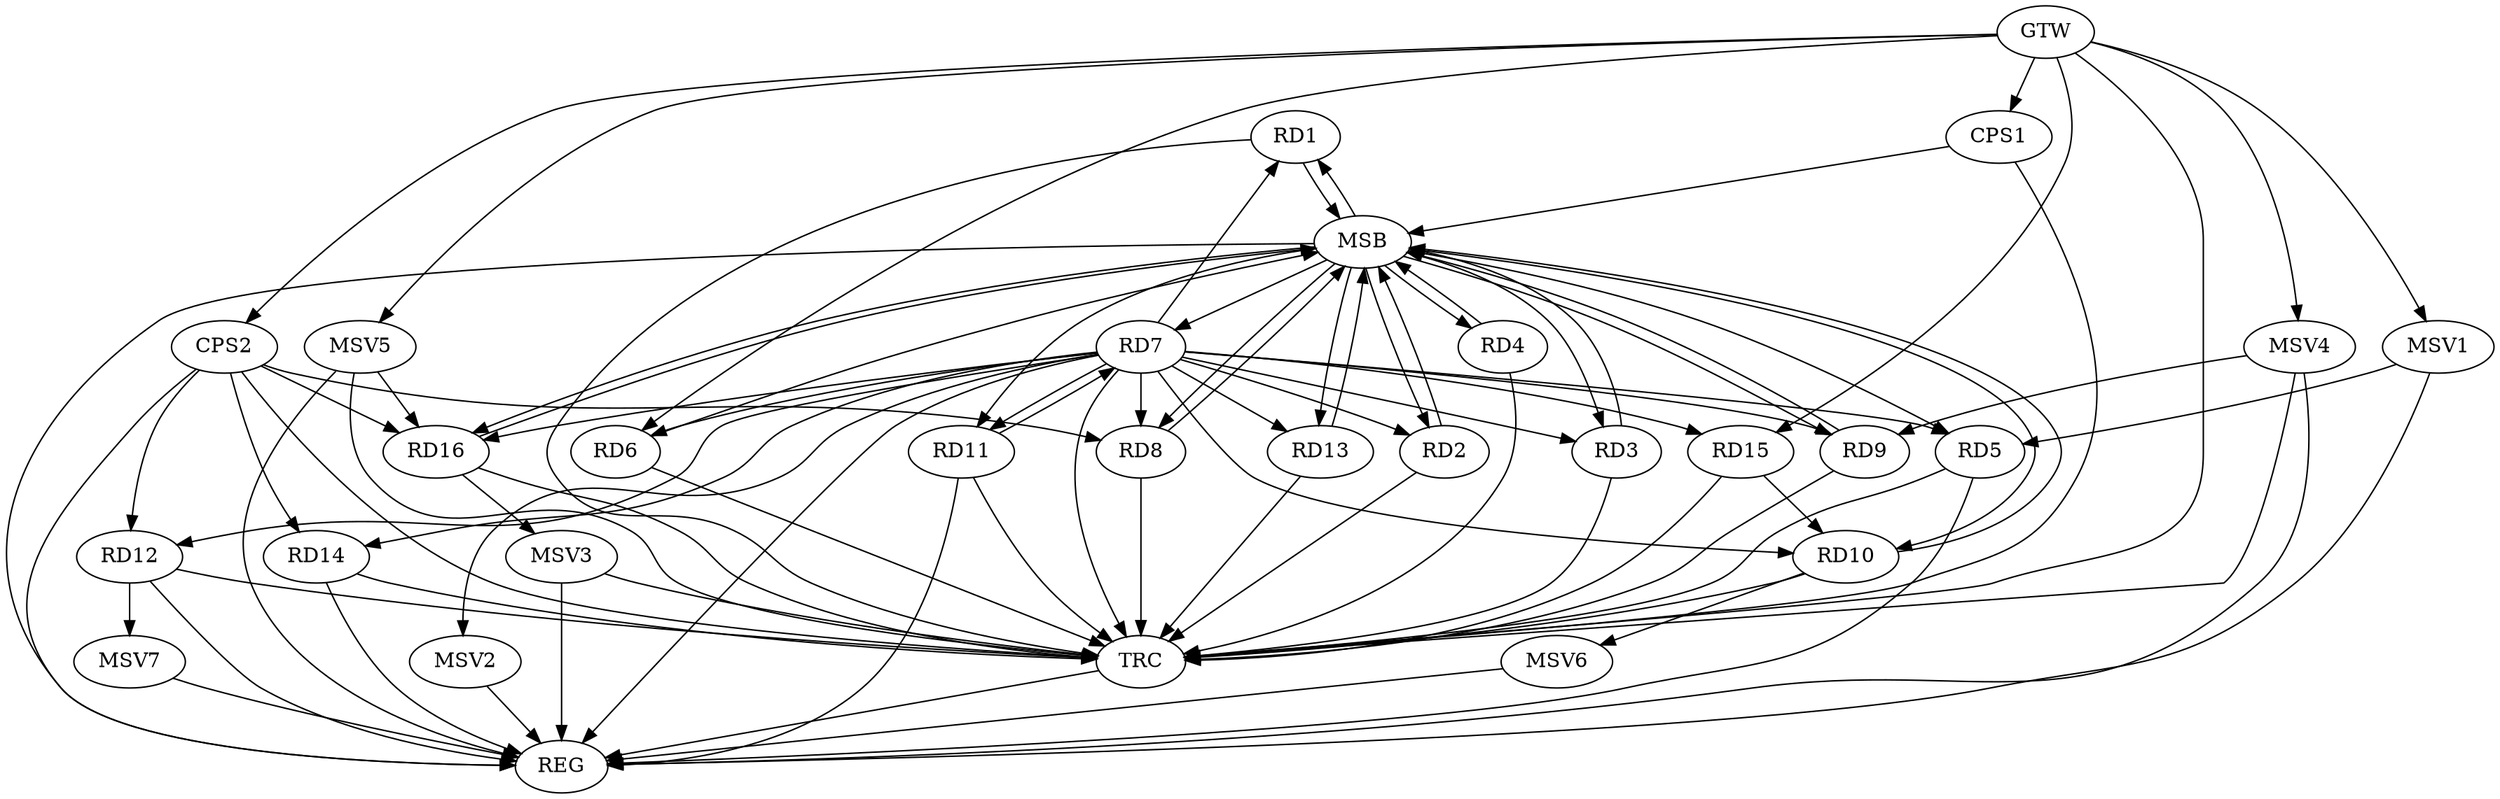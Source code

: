 strict digraph G {
  RD1 [ label="RD1" ];
  RD2 [ label="RD2" ];
  RD3 [ label="RD3" ];
  RD4 [ label="RD4" ];
  RD5 [ label="RD5" ];
  RD6 [ label="RD6" ];
  RD7 [ label="RD7" ];
  RD8 [ label="RD8" ];
  RD9 [ label="RD9" ];
  RD10 [ label="RD10" ];
  RD11 [ label="RD11" ];
  RD12 [ label="RD12" ];
  RD13 [ label="RD13" ];
  RD14 [ label="RD14" ];
  RD15 [ label="RD15" ];
  RD16 [ label="RD16" ];
  CPS1 [ label="CPS1" ];
  CPS2 [ label="CPS2" ];
  GTW [ label="GTW" ];
  REG [ label="REG" ];
  MSB [ label="MSB" ];
  TRC [ label="TRC" ];
  MSV1 [ label="MSV1" ];
  MSV2 [ label="MSV2" ];
  MSV3 [ label="MSV3" ];
  MSV4 [ label="MSV4" ];
  MSV5 [ label="MSV5" ];
  MSV6 [ label="MSV6" ];
  MSV7 [ label="MSV7" ];
  RD7 -> RD1;
  RD7 -> RD10;
  RD7 -> RD11;
  RD11 -> RD7;
  RD15 -> RD10;
  CPS2 -> RD8;
  CPS2 -> RD12;
  CPS2 -> RD14;
  CPS2 -> RD16;
  GTW -> RD6;
  GTW -> RD15;
  GTW -> CPS1;
  GTW -> CPS2;
  RD5 -> REG;
  RD7 -> REG;
  RD11 -> REG;
  RD12 -> REG;
  RD14 -> REG;
  CPS2 -> REG;
  RD1 -> MSB;
  MSB -> REG;
  RD2 -> MSB;
  MSB -> RD4;
  MSB -> RD7;
  MSB -> RD16;
  RD3 -> MSB;
  MSB -> RD13;
  RD4 -> MSB;
  MSB -> RD1;
  MSB -> RD11;
  RD6 -> MSB;
  MSB -> RD3;
  RD8 -> MSB;
  RD9 -> MSB;
  MSB -> RD10;
  RD10 -> MSB;
  MSB -> RD9;
  RD13 -> MSB;
  MSB -> RD2;
  MSB -> RD5;
  MSB -> RD8;
  RD16 -> MSB;
  CPS1 -> MSB;
  RD1 -> TRC;
  RD2 -> TRC;
  RD3 -> TRC;
  RD4 -> TRC;
  RD5 -> TRC;
  RD6 -> TRC;
  RD7 -> TRC;
  RD8 -> TRC;
  RD9 -> TRC;
  RD10 -> TRC;
  RD11 -> TRC;
  RD12 -> TRC;
  RD13 -> TRC;
  RD14 -> TRC;
  RD15 -> TRC;
  RD16 -> TRC;
  CPS1 -> TRC;
  CPS2 -> TRC;
  GTW -> TRC;
  TRC -> REG;
  RD7 -> RD8;
  RD7 -> RD14;
  RD7 -> RD6;
  RD7 -> RD5;
  RD7 -> RD12;
  RD7 -> RD15;
  RD7 -> RD9;
  RD7 -> RD2;
  RD7 -> RD13;
  RD7 -> RD3;
  RD7 -> RD16;
  MSV1 -> RD5;
  GTW -> MSV1;
  MSV1 -> REG;
  RD7 -> MSV2;
  MSV2 -> REG;
  RD16 -> MSV3;
  MSV3 -> REG;
  MSV3 -> TRC;
  MSV4 -> RD9;
  GTW -> MSV4;
  MSV4 -> REG;
  MSV4 -> TRC;
  MSV5 -> RD16;
  GTW -> MSV5;
  MSV5 -> REG;
  MSV5 -> TRC;
  RD10 -> MSV6;
  MSV6 -> REG;
  RD12 -> MSV7;
  MSV7 -> REG;
}
